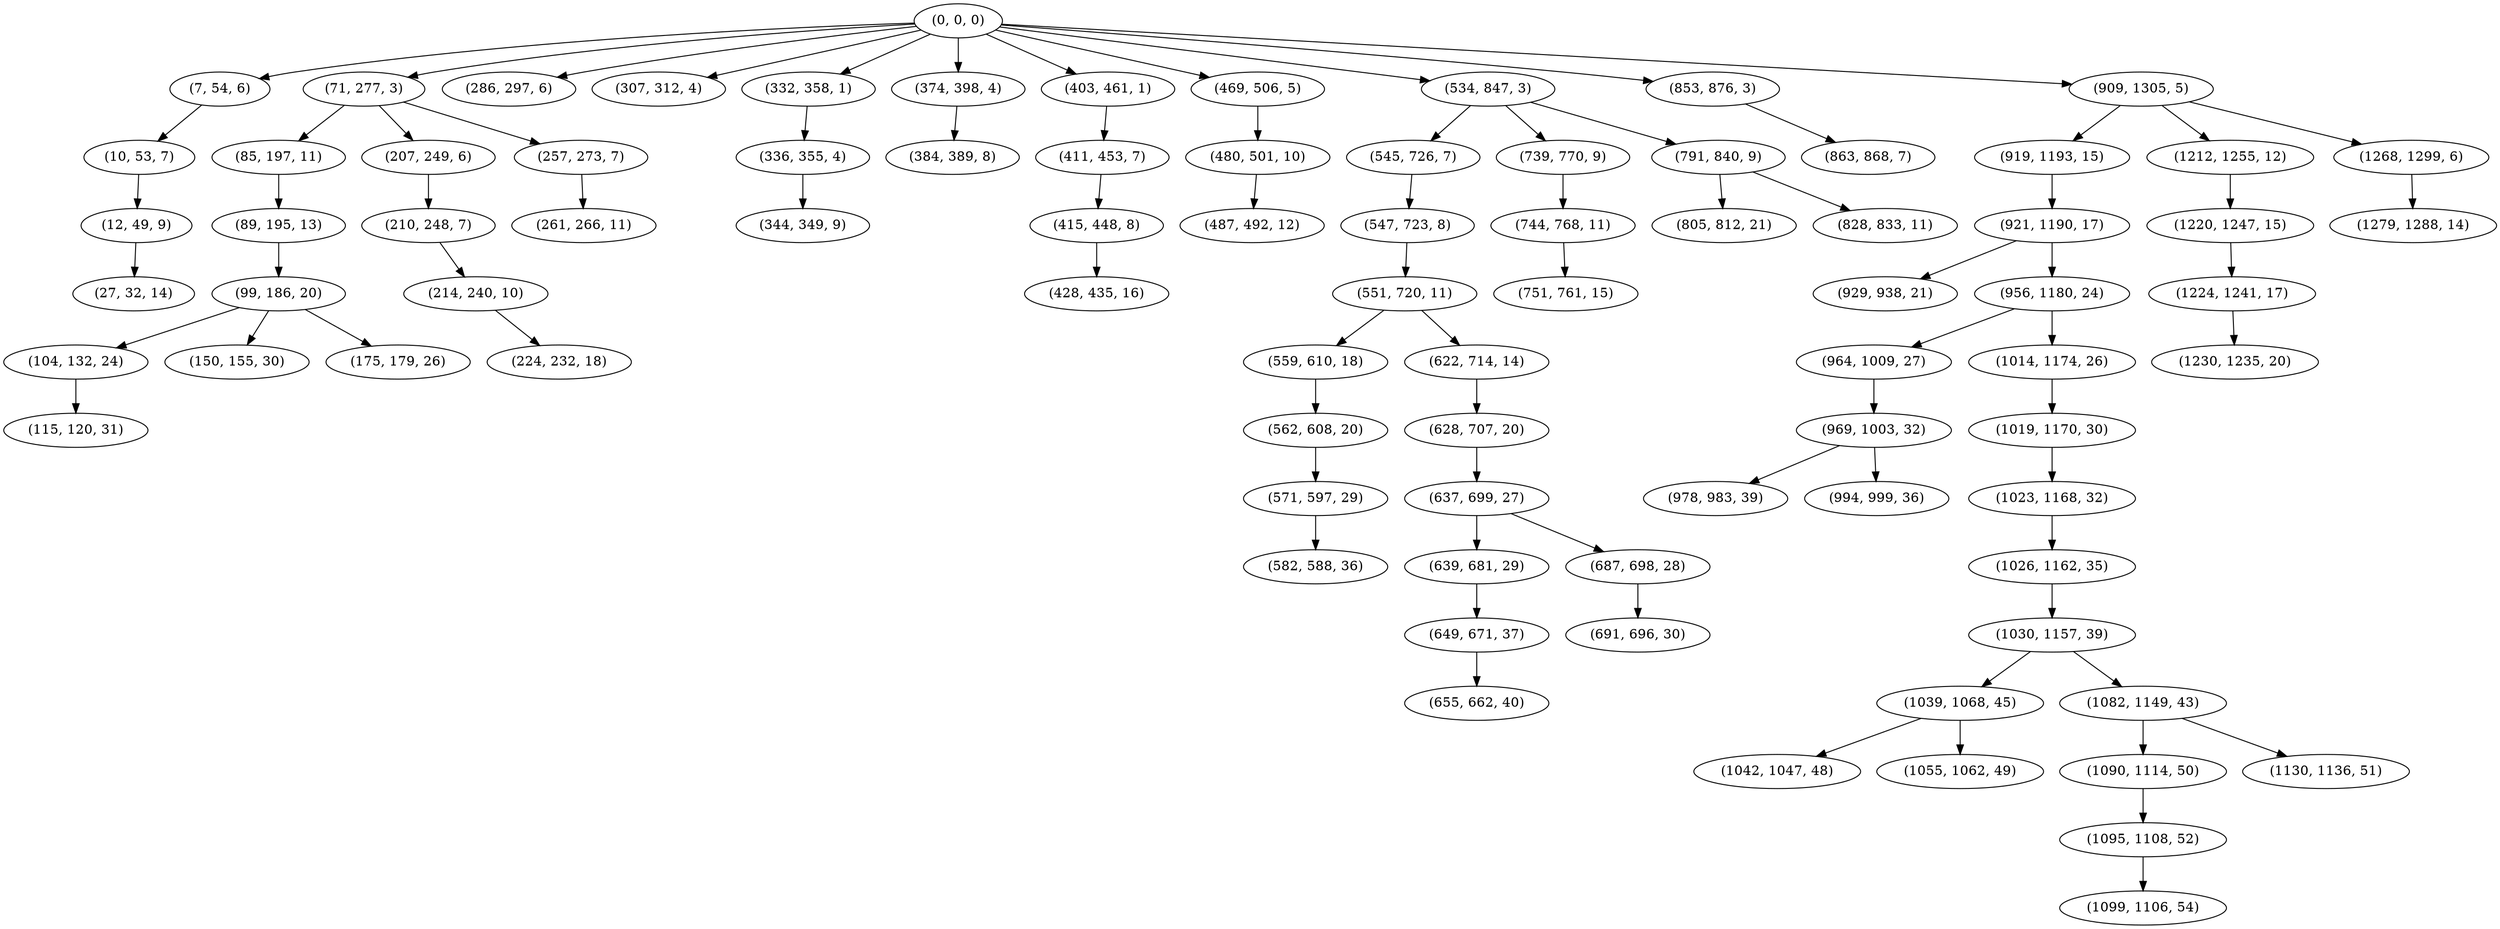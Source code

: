 digraph tree {
    "(0, 0, 0)";
    "(7, 54, 6)";
    "(10, 53, 7)";
    "(12, 49, 9)";
    "(27, 32, 14)";
    "(71, 277, 3)";
    "(85, 197, 11)";
    "(89, 195, 13)";
    "(99, 186, 20)";
    "(104, 132, 24)";
    "(115, 120, 31)";
    "(150, 155, 30)";
    "(175, 179, 26)";
    "(207, 249, 6)";
    "(210, 248, 7)";
    "(214, 240, 10)";
    "(224, 232, 18)";
    "(257, 273, 7)";
    "(261, 266, 11)";
    "(286, 297, 6)";
    "(307, 312, 4)";
    "(332, 358, 1)";
    "(336, 355, 4)";
    "(344, 349, 9)";
    "(374, 398, 4)";
    "(384, 389, 8)";
    "(403, 461, 1)";
    "(411, 453, 7)";
    "(415, 448, 8)";
    "(428, 435, 16)";
    "(469, 506, 5)";
    "(480, 501, 10)";
    "(487, 492, 12)";
    "(534, 847, 3)";
    "(545, 726, 7)";
    "(547, 723, 8)";
    "(551, 720, 11)";
    "(559, 610, 18)";
    "(562, 608, 20)";
    "(571, 597, 29)";
    "(582, 588, 36)";
    "(622, 714, 14)";
    "(628, 707, 20)";
    "(637, 699, 27)";
    "(639, 681, 29)";
    "(649, 671, 37)";
    "(655, 662, 40)";
    "(687, 698, 28)";
    "(691, 696, 30)";
    "(739, 770, 9)";
    "(744, 768, 11)";
    "(751, 761, 15)";
    "(791, 840, 9)";
    "(805, 812, 21)";
    "(828, 833, 11)";
    "(853, 876, 3)";
    "(863, 868, 7)";
    "(909, 1305, 5)";
    "(919, 1193, 15)";
    "(921, 1190, 17)";
    "(929, 938, 21)";
    "(956, 1180, 24)";
    "(964, 1009, 27)";
    "(969, 1003, 32)";
    "(978, 983, 39)";
    "(994, 999, 36)";
    "(1014, 1174, 26)";
    "(1019, 1170, 30)";
    "(1023, 1168, 32)";
    "(1026, 1162, 35)";
    "(1030, 1157, 39)";
    "(1039, 1068, 45)";
    "(1042, 1047, 48)";
    "(1055, 1062, 49)";
    "(1082, 1149, 43)";
    "(1090, 1114, 50)";
    "(1095, 1108, 52)";
    "(1099, 1106, 54)";
    "(1130, 1136, 51)";
    "(1212, 1255, 12)";
    "(1220, 1247, 15)";
    "(1224, 1241, 17)";
    "(1230, 1235, 20)";
    "(1268, 1299, 6)";
    "(1279, 1288, 14)";
    "(0, 0, 0)" -> "(7, 54, 6)";
    "(0, 0, 0)" -> "(71, 277, 3)";
    "(0, 0, 0)" -> "(286, 297, 6)";
    "(0, 0, 0)" -> "(307, 312, 4)";
    "(0, 0, 0)" -> "(332, 358, 1)";
    "(0, 0, 0)" -> "(374, 398, 4)";
    "(0, 0, 0)" -> "(403, 461, 1)";
    "(0, 0, 0)" -> "(469, 506, 5)";
    "(0, 0, 0)" -> "(534, 847, 3)";
    "(0, 0, 0)" -> "(853, 876, 3)";
    "(0, 0, 0)" -> "(909, 1305, 5)";
    "(7, 54, 6)" -> "(10, 53, 7)";
    "(10, 53, 7)" -> "(12, 49, 9)";
    "(12, 49, 9)" -> "(27, 32, 14)";
    "(71, 277, 3)" -> "(85, 197, 11)";
    "(71, 277, 3)" -> "(207, 249, 6)";
    "(71, 277, 3)" -> "(257, 273, 7)";
    "(85, 197, 11)" -> "(89, 195, 13)";
    "(89, 195, 13)" -> "(99, 186, 20)";
    "(99, 186, 20)" -> "(104, 132, 24)";
    "(99, 186, 20)" -> "(150, 155, 30)";
    "(99, 186, 20)" -> "(175, 179, 26)";
    "(104, 132, 24)" -> "(115, 120, 31)";
    "(207, 249, 6)" -> "(210, 248, 7)";
    "(210, 248, 7)" -> "(214, 240, 10)";
    "(214, 240, 10)" -> "(224, 232, 18)";
    "(257, 273, 7)" -> "(261, 266, 11)";
    "(332, 358, 1)" -> "(336, 355, 4)";
    "(336, 355, 4)" -> "(344, 349, 9)";
    "(374, 398, 4)" -> "(384, 389, 8)";
    "(403, 461, 1)" -> "(411, 453, 7)";
    "(411, 453, 7)" -> "(415, 448, 8)";
    "(415, 448, 8)" -> "(428, 435, 16)";
    "(469, 506, 5)" -> "(480, 501, 10)";
    "(480, 501, 10)" -> "(487, 492, 12)";
    "(534, 847, 3)" -> "(545, 726, 7)";
    "(534, 847, 3)" -> "(739, 770, 9)";
    "(534, 847, 3)" -> "(791, 840, 9)";
    "(545, 726, 7)" -> "(547, 723, 8)";
    "(547, 723, 8)" -> "(551, 720, 11)";
    "(551, 720, 11)" -> "(559, 610, 18)";
    "(551, 720, 11)" -> "(622, 714, 14)";
    "(559, 610, 18)" -> "(562, 608, 20)";
    "(562, 608, 20)" -> "(571, 597, 29)";
    "(571, 597, 29)" -> "(582, 588, 36)";
    "(622, 714, 14)" -> "(628, 707, 20)";
    "(628, 707, 20)" -> "(637, 699, 27)";
    "(637, 699, 27)" -> "(639, 681, 29)";
    "(637, 699, 27)" -> "(687, 698, 28)";
    "(639, 681, 29)" -> "(649, 671, 37)";
    "(649, 671, 37)" -> "(655, 662, 40)";
    "(687, 698, 28)" -> "(691, 696, 30)";
    "(739, 770, 9)" -> "(744, 768, 11)";
    "(744, 768, 11)" -> "(751, 761, 15)";
    "(791, 840, 9)" -> "(805, 812, 21)";
    "(791, 840, 9)" -> "(828, 833, 11)";
    "(853, 876, 3)" -> "(863, 868, 7)";
    "(909, 1305, 5)" -> "(919, 1193, 15)";
    "(909, 1305, 5)" -> "(1212, 1255, 12)";
    "(909, 1305, 5)" -> "(1268, 1299, 6)";
    "(919, 1193, 15)" -> "(921, 1190, 17)";
    "(921, 1190, 17)" -> "(929, 938, 21)";
    "(921, 1190, 17)" -> "(956, 1180, 24)";
    "(956, 1180, 24)" -> "(964, 1009, 27)";
    "(956, 1180, 24)" -> "(1014, 1174, 26)";
    "(964, 1009, 27)" -> "(969, 1003, 32)";
    "(969, 1003, 32)" -> "(978, 983, 39)";
    "(969, 1003, 32)" -> "(994, 999, 36)";
    "(1014, 1174, 26)" -> "(1019, 1170, 30)";
    "(1019, 1170, 30)" -> "(1023, 1168, 32)";
    "(1023, 1168, 32)" -> "(1026, 1162, 35)";
    "(1026, 1162, 35)" -> "(1030, 1157, 39)";
    "(1030, 1157, 39)" -> "(1039, 1068, 45)";
    "(1030, 1157, 39)" -> "(1082, 1149, 43)";
    "(1039, 1068, 45)" -> "(1042, 1047, 48)";
    "(1039, 1068, 45)" -> "(1055, 1062, 49)";
    "(1082, 1149, 43)" -> "(1090, 1114, 50)";
    "(1082, 1149, 43)" -> "(1130, 1136, 51)";
    "(1090, 1114, 50)" -> "(1095, 1108, 52)";
    "(1095, 1108, 52)" -> "(1099, 1106, 54)";
    "(1212, 1255, 12)" -> "(1220, 1247, 15)";
    "(1220, 1247, 15)" -> "(1224, 1241, 17)";
    "(1224, 1241, 17)" -> "(1230, 1235, 20)";
    "(1268, 1299, 6)" -> "(1279, 1288, 14)";
}
